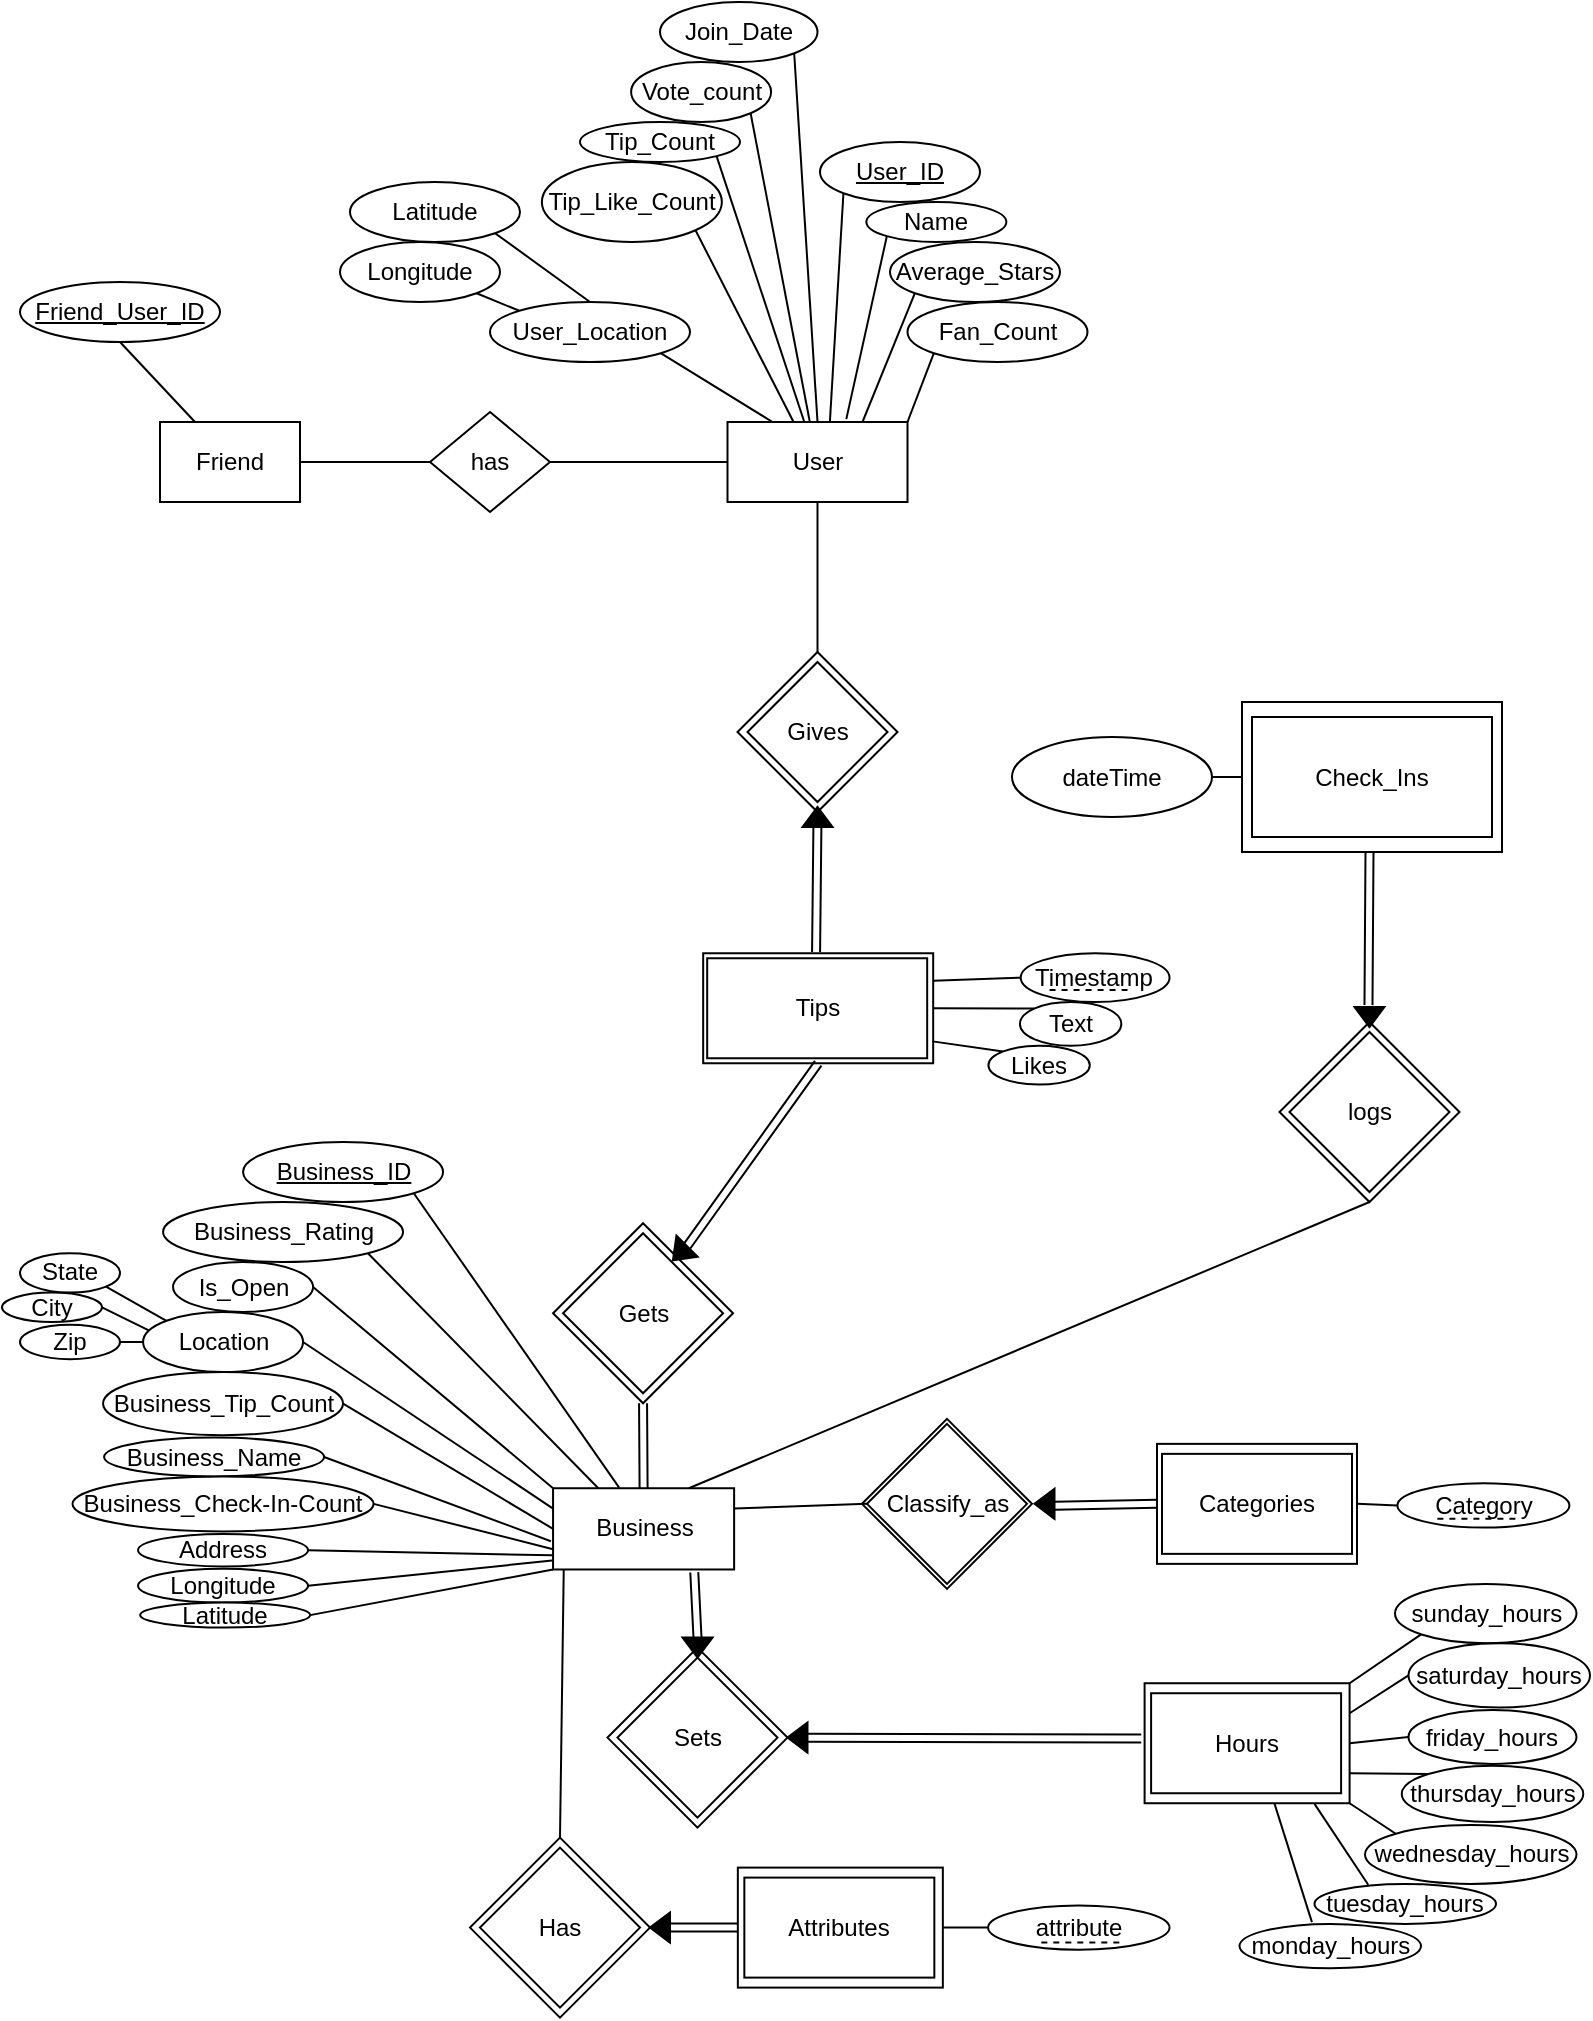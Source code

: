 <mxfile version="16.5.6" type="device"><diagram id="AR53AY8gA__hk3BfwRqI" name="Page-1"><mxGraphModel dx="1422" dy="754" grid="1" gridSize="10" guides="1" tooltips="1" connect="1" arrows="1" fold="1" page="1" pageScale="1" pageWidth="850" pageHeight="1100" math="0" shadow="0"><root><mxCell id="0"/><mxCell id="1" parent="0"/><mxCell id="NJfLKuM1G43_eUF7Ik8_-28" value="Classify_as" style="rhombus;whiteSpace=wrap;html=1;" vertex="1" parent="1"><mxGeometry x="440.0" y="708.43" width="85" height="85" as="geometry"/></mxCell><mxCell id="NJfLKuM1G43_eUF7Ik8_-19" value="Hours" style="rounded=0;whiteSpace=wrap;html=1;" vertex="1" parent="1"><mxGeometry x="581.3" y="840.62" width="102.5" height="60" as="geometry"/></mxCell><mxCell id="89PzQqyRBDrv_5Wlazgx-56" style="edgeStyle=none;shape=link;rounded=0;orthogonalLoop=1;jettySize=auto;html=1;exitX=0.5;exitY=1;exitDx=0;exitDy=0;entryX=0.5;entryY=0;entryDx=0;entryDy=0;startArrow=classic;startFill=1;endArrow=none;endFill=0;" parent="1" source="89PzQqyRBDrv_5Wlazgx-22" target="rKgtSeft5vj3iwlI9UVr-20" edge="1"><mxGeometry relative="1" as="geometry"/></mxCell><mxCell id="89PzQqyRBDrv_5Wlazgx-22" value="Gets" style="rhombus;whiteSpace=wrap;html=1;rounded=0;" parent="1" vertex="1"><mxGeometry x="285.53" y="610.62" width="90" height="90" as="geometry"/></mxCell><mxCell id="89PzQqyRBDrv_5Wlazgx-21" value="Tips" style="rounded=0;whiteSpace=wrap;html=1;" parent="1" vertex="1"><mxGeometry x="360.59" y="475.63" width="115" height="55" as="geometry"/></mxCell><mxCell id="89PzQqyRBDrv_5Wlazgx-20" value="Gives" style="rhombus;whiteSpace=wrap;html=1;rounded=0;" parent="1" vertex="1"><mxGeometry x="377.75" y="325" width="80" height="80" as="geometry"/></mxCell><mxCell id="89PzQqyRBDrv_5Wlazgx-19" value="logs" style="rhombus;whiteSpace=wrap;html=1;rounded=0;" parent="1" vertex="1"><mxGeometry x="648.75" y="510" width="90" height="90" as="geometry"/></mxCell><mxCell id="89PzQqyRBDrv_5Wlazgx-18" value="Check_Ins" style="rounded=0;whiteSpace=wrap;html=1;" parent="1" vertex="1"><mxGeometry x="630" y="350" width="130" height="75" as="geometry"/></mxCell><mxCell id="NJfLKuM1G43_eUF7Ik8_-44" value="" style="edgeStyle=none;rounded=0;orthogonalLoop=1;jettySize=auto;html=1;endArrow=none;endFill=0;" edge="1" parent="1" source="xviJDu3-SeCgHTeJtc27-12"><mxGeometry relative="1" as="geometry"><mxPoint x="629.75" y="387.5" as="targetPoint"/></mxGeometry></mxCell><mxCell id="xviJDu3-SeCgHTeJtc27-12" value="dateTime" style="ellipse;whiteSpace=wrap;html=1;rounded=0;" parent="1" vertex="1"><mxGeometry x="515" y="367.5" width="100" height="40" as="geometry"/></mxCell><mxCell id="rKgtSeft5vj3iwlI9UVr-4" value="" style="rounded=0;orthogonalLoop=1;jettySize=auto;html=1;endArrow=none;endFill=0;entryX=0;entryY=1;entryDx=0;entryDy=0;exitX=0.66;exitY=-0.036;exitDx=0;exitDy=0;exitPerimeter=0;" parent="1" source="rKgtSeft5vj3iwlI9UVr-2" target="rKgtSeft5vj3iwlI9UVr-3" edge="1"><mxGeometry relative="1" as="geometry"/></mxCell><mxCell id="rKgtSeft5vj3iwlI9UVr-7" style="rounded=0;orthogonalLoop=1;jettySize=auto;html=1;entryX=0;entryY=1;entryDx=0;entryDy=0;endArrow=none;endFill=0;exitX=0.75;exitY=0;exitDx=0;exitDy=0;" parent="1" target="rKgtSeft5vj3iwlI9UVr-5" edge="1" source="rKgtSeft5vj3iwlI9UVr-2"><mxGeometry relative="1" as="geometry"><mxPoint x="429" y="260" as="sourcePoint"/></mxGeometry></mxCell><mxCell id="rKgtSeft5vj3iwlI9UVr-9" style="edgeStyle=none;shape=connector;rounded=0;orthogonalLoop=1;jettySize=auto;html=1;labelBackgroundColor=default;fontFamily=Helvetica;fontSize=11;fontColor=default;endArrow=none;endFill=0;strokeColor=default;entryX=1;entryY=1;entryDx=0;entryDy=0;exitX=0.5;exitY=0;exitDx=0;exitDy=0;" parent="1" source="rKgtSeft5vj3iwlI9UVr-2" target="rKgtSeft5vj3iwlI9UVr-8" edge="1"><mxGeometry relative="1" as="geometry"><mxPoint x="409" y="260" as="sourcePoint"/></mxGeometry></mxCell><mxCell id="rKgtSeft5vj3iwlI9UVr-11" style="edgeStyle=none;shape=connector;rounded=0;orthogonalLoop=1;jettySize=auto;html=1;exitX=1;exitY=0;exitDx=0;exitDy=0;entryX=0;entryY=1;entryDx=0;entryDy=0;labelBackgroundColor=default;fontFamily=Helvetica;fontSize=11;fontColor=default;endArrow=none;endFill=0;strokeColor=default;" parent="1" source="rKgtSeft5vj3iwlI9UVr-2" target="rKgtSeft5vj3iwlI9UVr-10" edge="1"><mxGeometry relative="1" as="geometry"/></mxCell><mxCell id="WrCm-bGhmT7i81sUrqgi-14" style="edgeStyle=none;rounded=0;orthogonalLoop=1;jettySize=auto;html=1;endArrow=none;endFill=0;entryX=0;entryY=1;entryDx=0;entryDy=0;exitX=0.569;exitY=-0.008;exitDx=0;exitDy=0;exitPerimeter=0;" parent="1" source="rKgtSeft5vj3iwlI9UVr-2" target="WrCm-bGhmT7i81sUrqgi-15" edge="1"><mxGeometry relative="1" as="geometry"><mxPoint x="389" y="70" as="targetPoint"/></mxGeometry></mxCell><mxCell id="rKgtSeft5vj3iwlI9UVr-2" value="User" style="rounded=0;whiteSpace=wrap;html=1;" parent="1" vertex="1"><mxGeometry x="372.75" y="210" width="90" height="40" as="geometry"/></mxCell><mxCell id="rKgtSeft5vj3iwlI9UVr-3" value="Name" style="ellipse;whiteSpace=wrap;html=1;rounded=0;" parent="1" vertex="1"><mxGeometry x="442.18" y="100" width="70" height="20" as="geometry"/></mxCell><mxCell id="rKgtSeft5vj3iwlI9UVr-5" value="Average_Stars" style="ellipse;whiteSpace=wrap;html=1;rounded=0;" parent="1" vertex="1"><mxGeometry x="454" y="120" width="85" height="30" as="geometry"/></mxCell><mxCell id="rKgtSeft5vj3iwlI9UVr-8" value="Join_Date" style="ellipse;whiteSpace=wrap;html=1;rounded=0;" parent="1" vertex="1"><mxGeometry x="339" width="78.75" height="30" as="geometry"/></mxCell><mxCell id="rKgtSeft5vj3iwlI9UVr-10" value="Fan_Count" style="ellipse;whiteSpace=wrap;html=1;rounded=0;" parent="1" vertex="1"><mxGeometry x="462.75" y="150" width="90" height="30" as="geometry"/></mxCell><mxCell id="rKgtSeft5vj3iwlI9UVr-15" style="edgeStyle=none;shape=connector;rounded=0;orthogonalLoop=1;jettySize=auto;html=1;labelBackgroundColor=default;fontFamily=Helvetica;fontSize=11;fontColor=default;endArrow=none;endFill=0;strokeColor=default;exitX=1;exitY=1;exitDx=0;exitDy=0;" parent="1" source="rKgtSeft5vj3iwlI9UVr-12" target="rKgtSeft5vj3iwlI9UVr-2" edge="1"><mxGeometry relative="1" as="geometry"><mxPoint x="259" y="120" as="sourcePoint"/></mxGeometry></mxCell><mxCell id="rKgtSeft5vj3iwlI9UVr-12" value="Vote_count&lt;span style=&quot;color: rgba(0 , 0 , 0 , 0) ; font-family: monospace ; font-size: 0px&quot;&gt;%3CmxGraphModel%3E%3Croot%3E%3CmxCell%20id%3D%220%22%2F%3E%3CmxCell%20id%3D%221%22%20parent%3D%220%22%2F%3E%3CmxCell%20id%3D%222%22%20value%3D%22Name%22%20style%3D%22ellipse%3BwhiteSpace%3Dwrap%3Bhtml%3D1%3Brounded%3D0%3B%22%20vertex%3D%221%22%20parent%3D%221%22%3E%3CmxGeometry%20x%3D%22360%22%20y%3D%22360%22%20width%3D%22120%22%20height%3D%2260%22%20as%3D%22geometry%22%2F%3E%3C%2FmxCell%3E%3C%2Froot%3E%3C%2FmxGraphModel%3E&lt;/span&gt;" style="ellipse;whiteSpace=wrap;html=1;rounded=0;" parent="1" vertex="1"><mxGeometry x="324.56" y="30" width="70" height="30" as="geometry"/></mxCell><mxCell id="rKgtSeft5vj3iwlI9UVr-16" style="edgeStyle=none;shape=connector;rounded=0;orthogonalLoop=1;jettySize=auto;html=1;exitX=1;exitY=1;exitDx=0;exitDy=0;labelBackgroundColor=default;fontFamily=Helvetica;fontSize=11;fontColor=default;endArrow=none;endFill=0;strokeColor=default;" parent="1" source="rKgtSeft5vj3iwlI9UVr-14" target="rKgtSeft5vj3iwlI9UVr-2" edge="1"><mxGeometry relative="1" as="geometry"/></mxCell><mxCell id="rKgtSeft5vj3iwlI9UVr-14" value="Tip_Count" style="ellipse;whiteSpace=wrap;html=1;rounded=0;" parent="1" vertex="1"><mxGeometry x="299" y="60" width="80" height="20" as="geometry"/></mxCell><mxCell id="rKgtSeft5vj3iwlI9UVr-18" style="edgeStyle=none;shape=connector;rounded=0;orthogonalLoop=1;jettySize=auto;html=1;exitX=1;exitY=1;exitDx=0;exitDy=0;labelBackgroundColor=default;fontFamily=Helvetica;fontSize=11;fontColor=default;endArrow=none;endFill=0;strokeColor=default;entryX=0.25;entryY=0;entryDx=0;entryDy=0;" parent="1" source="rKgtSeft5vj3iwlI9UVr-17" target="rKgtSeft5vj3iwlI9UVr-2" edge="1"><mxGeometry relative="1" as="geometry"><mxPoint x="399" y="250" as="targetPoint"/></mxGeometry></mxCell><mxCell id="WrCm-bGhmT7i81sUrqgi-6" style="edgeStyle=none;rounded=0;orthogonalLoop=1;jettySize=auto;html=1;exitX=0.5;exitY=0;exitDx=0;exitDy=0;endArrow=none;endFill=0;entryX=1;entryY=1;entryDx=0;entryDy=0;" parent="1" source="rKgtSeft5vj3iwlI9UVr-17" target="WrCm-bGhmT7i81sUrqgi-8" edge="1"><mxGeometry relative="1" as="geometry"><mxPoint x="699" y="40" as="targetPoint"/></mxGeometry></mxCell><mxCell id="WrCm-bGhmT7i81sUrqgi-7" style="edgeStyle=none;rounded=0;orthogonalLoop=1;jettySize=auto;html=1;exitX=0;exitY=0;exitDx=0;exitDy=0;endArrow=none;endFill=0;entryX=1;entryY=1;entryDx=0;entryDy=0;" parent="1" source="rKgtSeft5vj3iwlI9UVr-17" target="WrCm-bGhmT7i81sUrqgi-9" edge="1"><mxGeometry relative="1" as="geometry"><mxPoint x="759" y="90" as="targetPoint"/></mxGeometry></mxCell><mxCell id="rKgtSeft5vj3iwlI9UVr-17" value="User_Location" style="ellipse;whiteSpace=wrap;html=1;rounded=0;" parent="1" vertex="1"><mxGeometry x="254" y="150" width="100" height="30" as="geometry"/></mxCell><mxCell id="rKgtSeft5vj3iwlI9UVr-25" value="" style="edgeStyle=none;shape=connector;rounded=0;orthogonalLoop=1;jettySize=auto;html=1;labelBackgroundColor=default;fontFamily=Helvetica;fontSize=11;fontColor=default;endArrow=none;endFill=0;strokeColor=default;exitX=0;exitY=0.25;exitDx=0;exitDy=0;entryX=1;entryY=0.5;entryDx=0;entryDy=0;" parent="1" source="rKgtSeft5vj3iwlI9UVr-20" target="rKgtSeft5vj3iwlI9UVr-24" edge="1"><mxGeometry relative="1" as="geometry"><mxPoint x="250.53" y="770.62" as="sourcePoint"/></mxGeometry></mxCell><mxCell id="WrCm-bGhmT7i81sUrqgi-16" style="edgeStyle=none;rounded=0;orthogonalLoop=1;jettySize=auto;html=1;exitX=0.365;exitY=-0.008;exitDx=0;exitDy=0;endArrow=none;endFill=0;entryX=1;entryY=1;entryDx=0;entryDy=0;exitPerimeter=0;" parent="1" source="rKgtSeft5vj3iwlI9UVr-20" target="WrCm-bGhmT7i81sUrqgi-17" edge="1"><mxGeometry relative="1" as="geometry"><mxPoint x="410.53" y="670.62" as="targetPoint"/></mxGeometry></mxCell><mxCell id="WrCm-bGhmT7i81sUrqgi-61" style="edgeStyle=none;rounded=0;orthogonalLoop=1;jettySize=auto;html=1;endArrow=none;endFill=0;entryX=1;entryY=0.5;entryDx=0;entryDy=0;exitX=0;exitY=0.75;exitDx=0;exitDy=0;" parent="1" source="rKgtSeft5vj3iwlI9UVr-20" target="WrCm-bGhmT7i81sUrqgi-62" edge="1"><mxGeometry relative="1" as="geometry"><mxPoint x="140.53" y="960.62" as="targetPoint"/><mxPoint x="250" y="780" as="sourcePoint"/></mxGeometry></mxCell><mxCell id="rKgtSeft5vj3iwlI9UVr-20" value="Business" style="rounded=0;whiteSpace=wrap;html=1;" parent="1" vertex="1"><mxGeometry x="285.53" y="743.12" width="90.53" height="40.62" as="geometry"/></mxCell><mxCell id="rKgtSeft5vj3iwlI9UVr-27" value="" style="edgeStyle=none;shape=connector;rounded=0;orthogonalLoop=1;jettySize=auto;html=1;labelBackgroundColor=default;fontFamily=Helvetica;fontSize=11;fontColor=default;endArrow=none;endFill=0;strokeColor=default;exitX=0.039;exitY=0.311;exitDx=0;exitDy=0;entryX=1;entryY=0.5;entryDx=0;entryDy=0;exitPerimeter=0;" parent="1" source="rKgtSeft5vj3iwlI9UVr-24" target="rKgtSeft5vj3iwlI9UVr-26" edge="1"><mxGeometry relative="1" as="geometry"><mxPoint x="83.031" y="670.728" as="sourcePoint"/><mxPoint x="60" y="658" as="targetPoint"/></mxGeometry></mxCell><mxCell id="rKgtSeft5vj3iwlI9UVr-28" style="edgeStyle=none;shape=connector;rounded=0;orthogonalLoop=1;jettySize=auto;html=1;exitX=0;exitY=0;exitDx=0;exitDy=0;labelBackgroundColor=default;fontFamily=Helvetica;fontSize=11;fontColor=default;endArrow=none;endFill=0;strokeColor=default;entryX=1;entryY=1;entryDx=0;entryDy=0;" parent="1" source="rKgtSeft5vj3iwlI9UVr-24" target="rKgtSeft5vj3iwlI9UVr-29" edge="1"><mxGeometry relative="1" as="geometry"><mxPoint x="28.03" y="750" as="targetPoint"/></mxGeometry></mxCell><mxCell id="rKgtSeft5vj3iwlI9UVr-31" style="edgeStyle=none;shape=connector;rounded=0;orthogonalLoop=1;jettySize=auto;html=1;exitX=0;exitY=0.5;exitDx=0;exitDy=0;entryX=1;entryY=0.5;entryDx=0;entryDy=0;labelBackgroundColor=default;fontFamily=Helvetica;fontSize=11;fontColor=default;endArrow=none;endFill=0;strokeColor=default;" parent="1" source="rKgtSeft5vj3iwlI9UVr-24" target="rKgtSeft5vj3iwlI9UVr-30" edge="1"><mxGeometry relative="1" as="geometry"/></mxCell><mxCell id="rKgtSeft5vj3iwlI9UVr-24" value="Location" style="ellipse;whiteSpace=wrap;html=1;rounded=0;" parent="1" vertex="1"><mxGeometry x="80.53" y="655" width="80" height="30" as="geometry"/></mxCell><mxCell id="rKgtSeft5vj3iwlI9UVr-26" value="City" style="ellipse;whiteSpace=wrap;html=1;rounded=0;" parent="1" vertex="1"><mxGeometry x="10" y="645.31" width="50" height="14.69" as="geometry"/></mxCell><mxCell id="rKgtSeft5vj3iwlI9UVr-29" value="State" style="ellipse;whiteSpace=wrap;html=1;rounded=0;" parent="1" vertex="1"><mxGeometry x="19" y="625.62" width="50" height="19.69" as="geometry"/></mxCell><mxCell id="rKgtSeft5vj3iwlI9UVr-30" value="Zip" style="ellipse;whiteSpace=wrap;html=1;rounded=0;" parent="1" vertex="1"><mxGeometry x="19" y="661.41" width="50" height="17.19" as="geometry"/></mxCell><mxCell id="rKgtSeft5vj3iwlI9UVr-33" style="edgeStyle=none;shape=connector;rounded=0;orthogonalLoop=1;jettySize=auto;html=1;exitX=1;exitY=0.5;exitDx=0;exitDy=0;labelBackgroundColor=default;fontFamily=Helvetica;fontSize=11;fontColor=default;endArrow=none;endFill=0;strokeColor=default;entryX=-0.012;entryY=0.652;entryDx=0;entryDy=0;entryPerimeter=0;" parent="1" source="rKgtSeft5vj3iwlI9UVr-32" target="rKgtSeft5vj3iwlI9UVr-20" edge="1"><mxGeometry relative="1" as="geometry"><mxPoint x="280" y="770" as="targetPoint"/></mxGeometry></mxCell><mxCell id="rKgtSeft5vj3iwlI9UVr-32" value="Business_Name" style="ellipse;whiteSpace=wrap;html=1;rounded=0;" parent="1" vertex="1"><mxGeometry x="61.05" y="717.81" width="110" height="19.38" as="geometry"/></mxCell><mxCell id="rKgtSeft5vj3iwlI9UVr-36" style="edgeStyle=none;shape=connector;rounded=0;orthogonalLoop=1;jettySize=auto;html=1;exitX=1;exitY=1;exitDx=0;exitDy=0;entryX=0.25;entryY=0;entryDx=0;entryDy=0;labelBackgroundColor=default;fontFamily=Helvetica;fontSize=11;fontColor=default;endArrow=none;endFill=0;strokeColor=default;" parent="1" source="rKgtSeft5vj3iwlI9UVr-34" target="rKgtSeft5vj3iwlI9UVr-20" edge="1"><mxGeometry relative="1" as="geometry"/></mxCell><mxCell id="rKgtSeft5vj3iwlI9UVr-34" value="Business_Rating" style="ellipse;whiteSpace=wrap;html=1;rounded=0;" parent="1" vertex="1"><mxGeometry x="90.53" y="600" width="120" height="30" as="geometry"/></mxCell><mxCell id="rKgtSeft5vj3iwlI9UVr-40" style="edgeStyle=none;shape=connector;rounded=0;orthogonalLoop=1;jettySize=auto;html=1;entryX=0;entryY=0.5;entryDx=0;entryDy=0;labelBackgroundColor=default;fontFamily=Helvetica;fontSize=11;fontColor=default;endArrow=none;endFill=0;strokeColor=default;exitX=1;exitY=0.5;exitDx=0;exitDy=0;" parent="1" source="rKgtSeft5vj3iwlI9UVr-39" target="rKgtSeft5vj3iwlI9UVr-20" edge="1"><mxGeometry relative="1" as="geometry"/></mxCell><mxCell id="rKgtSeft5vj3iwlI9UVr-39" value="Business_Tip_Count" style="ellipse;whiteSpace=wrap;html=1;rounded=0;" parent="1" vertex="1"><mxGeometry x="60.52" y="685" width="120" height="31.57" as="geometry"/></mxCell><mxCell id="WrCm-bGhmT7i81sUrqgi-5" style="edgeStyle=none;rounded=0;orthogonalLoop=1;jettySize=auto;html=1;entryX=0.367;entryY=0;entryDx=0;entryDy=0;endArrow=none;endFill=0;entryPerimeter=0;exitX=1;exitY=1;exitDx=0;exitDy=0;" parent="1" source="WrCm-bGhmT7i81sUrqgi-4" target="rKgtSeft5vj3iwlI9UVr-2" edge="1"><mxGeometry relative="1" as="geometry"/></mxCell><mxCell id="WrCm-bGhmT7i81sUrqgi-4" value="Tip_Like_Count" style="ellipse;whiteSpace=wrap;html=1;rounded=0;" parent="1" vertex="1"><mxGeometry x="279.93" y="80" width="90" height="40" as="geometry"/></mxCell><mxCell id="WrCm-bGhmT7i81sUrqgi-8" value="Latitude" style="ellipse;whiteSpace=wrap;html=1;rounded=0;" parent="1" vertex="1"><mxGeometry x="184" y="90" width="85" height="30" as="geometry"/></mxCell><mxCell id="WrCm-bGhmT7i81sUrqgi-9" value="Longitude" style="ellipse;whiteSpace=wrap;html=1;rounded=0;" parent="1" vertex="1"><mxGeometry x="179" y="120" width="80" height="30" as="geometry"/></mxCell><mxCell id="WrCm-bGhmT7i81sUrqgi-12" style="edgeStyle=none;rounded=0;orthogonalLoop=1;jettySize=auto;html=1;exitX=1;exitY=0.5;exitDx=0;exitDy=0;entryX=0;entryY=0.5;entryDx=0;entryDy=0;endArrow=none;endFill=0;" parent="1" source="WrCm-bGhmT7i81sUrqgi-11" target="rKgtSeft5vj3iwlI9UVr-2" edge="1"><mxGeometry relative="1" as="geometry"/></mxCell><mxCell id="WrCm-bGhmT7i81sUrqgi-11" value="has" style="rhombus;whiteSpace=wrap;html=1;" parent="1" vertex="1"><mxGeometry x="224" y="205" width="60" height="50" as="geometry"/></mxCell><mxCell id="WrCm-bGhmT7i81sUrqgi-15" value="&lt;u&gt;User_ID&lt;/u&gt;" style="ellipse;whiteSpace=wrap;html=1;rounded=0;" parent="1" vertex="1"><mxGeometry x="419" y="70" width="80" height="30" as="geometry"/></mxCell><mxCell id="WrCm-bGhmT7i81sUrqgi-17" value="&lt;u&gt;Business_ID&lt;/u&gt;" style="ellipse;whiteSpace=wrap;html=1;rounded=0;" parent="1" vertex="1"><mxGeometry x="130.53" y="570" width="100" height="30" as="geometry"/></mxCell><mxCell id="xviJDu3-SeCgHTeJtc27-4" style="edgeStyle=none;rounded=0;orthogonalLoop=1;jettySize=auto;html=1;exitX=1;exitY=0.25;exitDx=0;exitDy=0;endArrow=none;endFill=0;entryX=0;entryY=0.5;entryDx=0;entryDy=0;" parent="1" source="89PzQqyRBDrv_5Wlazgx-21" target="xviJDu3-SeCgHTeJtc27-5" edge="1"><mxGeometry relative="1" as="geometry"><mxPoint x="436.97" y="356.88" as="targetPoint"/><mxPoint x="436.97" y="466.88" as="sourcePoint"/></mxGeometry></mxCell><mxCell id="WrCm-bGhmT7i81sUrqgi-32" value="" style="edgeStyle=none;rounded=0;orthogonalLoop=1;jettySize=auto;html=1;endArrow=none;endFill=0;entryX=0.5;entryY=1;entryDx=0;entryDy=0;exitX=0.5;exitY=0;exitDx=0;exitDy=0;" parent="1" source="89PzQqyRBDrv_5Wlazgx-20" target="rKgtSeft5vj3iwlI9UVr-2" edge="1"><mxGeometry relative="1" as="geometry"><mxPoint x="475.25" y="270" as="targetPoint"/><mxPoint x="415.25" y="340" as="sourcePoint"/></mxGeometry></mxCell><mxCell id="WrCm-bGhmT7i81sUrqgi-31" value="Gives" style="rhombus;whiteSpace=wrap;html=1;rounded=0;" parent="1" vertex="1"><mxGeometry x="382.75" y="330" width="70" height="70" as="geometry"/></mxCell><mxCell id="xviJDu3-SeCgHTeJtc27-8" style="rounded=0;orthogonalLoop=1;jettySize=auto;html=1;endArrow=none;endFill=0;startArrow=none;exitX=0.5;exitY=1;exitDx=0;exitDy=0;entryX=0.75;entryY=0;entryDx=0;entryDy=0;" parent="1" source="89PzQqyRBDrv_5Wlazgx-19" target="rKgtSeft5vj3iwlI9UVr-20" edge="1"><mxGeometry relative="1" as="geometry"><mxPoint x="663.03" y="603.12" as="sourcePoint"/><mxPoint x="390.53" y="770.62" as="targetPoint"/></mxGeometry></mxCell><mxCell id="WrCm-bGhmT7i81sUrqgi-62" value="Business_Check-In-Count" style="ellipse;whiteSpace=wrap;html=1;rounded=0;" parent="1" vertex="1"><mxGeometry x="45.26" y="737.19" width="150.53" height="27.5" as="geometry"/></mxCell><mxCell id="xviJDu3-SeCgHTeJtc27-5" value="Timestamp" style="ellipse;whiteSpace=wrap;html=1;rounded=0;" parent="1" vertex="1"><mxGeometry x="519.34" y="475.63" width="74.44" height="24.37" as="geometry"/></mxCell><mxCell id="89PzQqyRBDrv_5Wlazgx-1" value="Tips" style="rounded=0;whiteSpace=wrap;html=1;" parent="1" vertex="1"><mxGeometry x="362.59" y="478.13" width="110" height="50" as="geometry"/></mxCell><mxCell id="89PzQqyRBDrv_5Wlazgx-5" value="Gets" style="rhombus;whiteSpace=wrap;html=1;rounded=0;" parent="1" vertex="1"><mxGeometry x="290.53" y="615.62" width="80" height="80" as="geometry"/></mxCell><mxCell id="89PzQqyRBDrv_5Wlazgx-6" value="" style="rounded=0;orthogonalLoop=1;jettySize=auto;html=1;endArrow=none;endFill=0;shape=link;entryX=0;entryY=0.5;entryDx=0;entryDy=0;exitX=0.5;exitY=1;exitDx=0;exitDy=0;" parent="1" source="89PzQqyRBDrv_5Wlazgx-21" target="89PzQqyRBDrv_5Wlazgx-52" edge="1"><mxGeometry relative="1" as="geometry"><mxPoint x="431.25" y="530" as="sourcePoint"/><mxPoint x="782.19" y="581.13" as="targetPoint"/></mxGeometry></mxCell><mxCell id="89PzQqyRBDrv_5Wlazgx-7" value="Check_Ins" style="rounded=0;whiteSpace=wrap;html=1;" parent="1" vertex="1"><mxGeometry x="635" y="357.5" width="120" height="60" as="geometry"/></mxCell><mxCell id="89PzQqyRBDrv_5Wlazgx-10" style="edgeStyle=none;rounded=0;orthogonalLoop=1;jettySize=auto;html=1;exitX=0;exitY=0;exitDx=0;exitDy=0;endArrow=none;endFill=0;entryX=1;entryY=0.5;entryDx=0;entryDy=0;" parent="1" source="89PzQqyRBDrv_5Wlazgx-9" target="89PzQqyRBDrv_5Wlazgx-21" edge="1"><mxGeometry relative="1" as="geometry"><mxPoint x="386.97" y="456.88" as="targetPoint"/></mxGeometry></mxCell><mxCell id="89PzQqyRBDrv_5Wlazgx-9" value="Text" style="ellipse;whiteSpace=wrap;html=1;rounded=0;" parent="1" vertex="1"><mxGeometry x="518.97" y="500" width="50.69" height="21.88" as="geometry"/></mxCell><mxCell id="89PzQqyRBDrv_5Wlazgx-15" style="edgeStyle=none;rounded=0;orthogonalLoop=1;jettySize=auto;html=1;exitX=-0.095;exitY=0.534;exitDx=0;exitDy=0;endArrow=none;endFill=0;startArrow=none;startFill=1;shape=link;exitPerimeter=0;" parent="1" source="89PzQqyRBDrv_5Wlazgx-45" edge="1"><mxGeometry relative="1" as="geometry"><mxPoint x="693.75" y="425" as="targetPoint"/></mxGeometry></mxCell><mxCell id="89PzQqyRBDrv_5Wlazgx-13" value="logs" style="rhombus;whiteSpace=wrap;html=1;rounded=0;" parent="1" vertex="1"><mxGeometry x="653.75" y="515" width="80" height="80" as="geometry"/></mxCell><mxCell id="89PzQqyRBDrv_5Wlazgx-23" value="" style="endArrow=none;dashed=1;html=1;rounded=0;" parent="1" edge="1"><mxGeometry width="50" height="50" relative="1" as="geometry"><mxPoint x="533.78" y="494" as="sourcePoint"/><mxPoint x="573.78" y="494" as="targetPoint"/></mxGeometry></mxCell><mxCell id="89PzQqyRBDrv_5Wlazgx-27" style="edgeStyle=none;rounded=0;orthogonalLoop=1;jettySize=auto;html=1;exitX=0;exitY=0;exitDx=0;exitDy=0;entryX=0.997;entryY=0.801;entryDx=0;entryDy=0;endArrow=none;endFill=0;entryPerimeter=0;" parent="1" source="89PzQqyRBDrv_5Wlazgx-24" target="89PzQqyRBDrv_5Wlazgx-21" edge="1"><mxGeometry relative="1" as="geometry"/></mxCell><mxCell id="89PzQqyRBDrv_5Wlazgx-24" value="Likes" style="ellipse;whiteSpace=wrap;html=1;rounded=0;" parent="1" vertex="1"><mxGeometry x="503.21" y="521.88" width="50.69" height="19.38" as="geometry"/></mxCell><mxCell id="89PzQqyRBDrv_5Wlazgx-34" style="edgeStyle=none;rounded=0;orthogonalLoop=1;jettySize=auto;html=1;exitX=1;exitY=0.5;exitDx=0;exitDy=0;entryX=-0.005;entryY=0.89;entryDx=0;entryDy=0;endArrow=none;endFill=0;entryPerimeter=0;" parent="1" source="89PzQqyRBDrv_5Wlazgx-32" target="rKgtSeft5vj3iwlI9UVr-20" edge="1"><mxGeometry relative="1" as="geometry"><mxPoint x="381.78" y="790.62" as="targetPoint"/></mxGeometry></mxCell><mxCell id="89PzQqyRBDrv_5Wlazgx-32" value="Longitude" style="ellipse;whiteSpace=wrap;html=1;rounded=0;" parent="1" vertex="1"><mxGeometry x="78.02" y="783.43" width="85" height="16.88" as="geometry"/></mxCell><mxCell id="89PzQqyRBDrv_5Wlazgx-35" style="edgeStyle=none;rounded=0;orthogonalLoop=1;jettySize=auto;html=1;exitX=1;exitY=0.5;exitDx=0;exitDy=0;endArrow=none;endFill=0;entryX=0;entryY=1;entryDx=0;entryDy=0;" parent="1" source="89PzQqyRBDrv_5Wlazgx-33" target="rKgtSeft5vj3iwlI9UVr-20" edge="1"><mxGeometry relative="1" as="geometry"><mxPoint x="390.53" y="810.62" as="targetPoint"/></mxGeometry></mxCell><mxCell id="89PzQqyRBDrv_5Wlazgx-33" value="Latitude" style="ellipse;whiteSpace=wrap;html=1;rounded=0;" parent="1" vertex="1"><mxGeometry x="79.08" y="800.31" width="85" height="12.5" as="geometry"/></mxCell><mxCell id="89PzQqyRBDrv_5Wlazgx-37" style="edgeStyle=none;rounded=0;orthogonalLoop=1;jettySize=auto;html=1;exitX=1;exitY=0.5;exitDx=0;exitDy=0;entryX=0;entryY=0;entryDx=0;entryDy=0;endArrow=none;endFill=0;" parent="1" source="89PzQqyRBDrv_5Wlazgx-36" target="rKgtSeft5vj3iwlI9UVr-20" edge="1"><mxGeometry relative="1" as="geometry"/></mxCell><mxCell id="89PzQqyRBDrv_5Wlazgx-36" value="Is_Open" style="ellipse;whiteSpace=wrap;html=1;rounded=0;" parent="1" vertex="1"><mxGeometry x="95.53" y="630" width="70" height="25" as="geometry"/></mxCell><mxCell id="89PzQqyRBDrv_5Wlazgx-40" style="edgeStyle=none;rounded=0;orthogonalLoop=1;jettySize=auto;html=1;exitX=0;exitY=0.5;exitDx=0;exitDy=0;entryX=1;entryY=0.25;entryDx=0;entryDy=0;endArrow=none;endFill=0;" parent="1" source="NJfLKuM1G43_eUF7Ik8_-21" target="rKgtSeft5vj3iwlI9UVr-20" edge="1"><mxGeometry relative="1" as="geometry"><mxPoint x="529.354" y="814.407" as="sourcePoint"/></mxGeometry></mxCell><mxCell id="89PzQqyRBDrv_5Wlazgx-42" style="edgeStyle=none;rounded=0;orthogonalLoop=1;jettySize=auto;html=1;exitX=1;exitY=0.5;exitDx=0;exitDy=0;entryX=0;entryY=0.5;entryDx=0;entryDy=0;endArrow=none;endFill=0;" parent="1" source="89PzQqyRBDrv_5Wlazgx-41" target="WrCm-bGhmT7i81sUrqgi-11" edge="1"><mxGeometry relative="1" as="geometry"/></mxCell><mxCell id="89PzQqyRBDrv_5Wlazgx-41" value="Friend" style="rounded=0;whiteSpace=wrap;html=1;" parent="1" vertex="1"><mxGeometry x="89" y="210" width="70" height="40" as="geometry"/></mxCell><mxCell id="89PzQqyRBDrv_5Wlazgx-44" style="edgeStyle=none;rounded=0;orthogonalLoop=1;jettySize=auto;html=1;exitX=0.5;exitY=1;exitDx=0;exitDy=0;entryX=0.25;entryY=0;entryDx=0;entryDy=0;endArrow=none;endFill=0;" parent="1" source="89PzQqyRBDrv_5Wlazgx-43" target="89PzQqyRBDrv_5Wlazgx-41" edge="1"><mxGeometry relative="1" as="geometry"/></mxCell><mxCell id="89PzQqyRBDrv_5Wlazgx-43" value="&lt;u&gt;Friend_User_ID&lt;/u&gt;" style="ellipse;whiteSpace=wrap;html=1;rounded=0;" parent="1" vertex="1"><mxGeometry x="19" y="140" width="100" height="30" as="geometry"/></mxCell><mxCell id="89PzQqyRBDrv_5Wlazgx-45" value="" style="triangle;whiteSpace=wrap;html=1;rotation=90;fillColor=#000000;" parent="1" vertex="1"><mxGeometry x="688.75" y="500" width="10" height="15" as="geometry"/></mxCell><mxCell id="89PzQqyRBDrv_5Wlazgx-52" value="" style="triangle;whiteSpace=wrap;html=1;rotation=135;fillColor=#000000;" parent="1" vertex="1"><mxGeometry x="344.0" y="618.12" width="10" height="15" as="geometry"/></mxCell><mxCell id="89PzQqyRBDrv_5Wlazgx-48" value="" style="triangle;whiteSpace=wrap;html=1;rotation=-90;fillColor=#000000;" parent="1" vertex="1"><mxGeometry x="412.75" y="400" width="10" height="15" as="geometry"/></mxCell><mxCell id="89PzQqyRBDrv_5Wlazgx-55" value="" style="rounded=0;orthogonalLoop=1;jettySize=auto;html=1;endArrow=none;endFill=0;shape=link;exitX=0.495;exitY=-0.063;exitDx=0;exitDy=0;exitPerimeter=0;" parent="1" source="89PzQqyRBDrv_5Wlazgx-1" target="89PzQqyRBDrv_5Wlazgx-48" edge="1"><mxGeometry relative="1" as="geometry"><mxPoint x="430" y="460" as="sourcePoint"/><mxPoint x="413.25" y="440" as="targetPoint"/></mxGeometry></mxCell><mxCell id="NJfLKuM1G43_eUF7Ik8_-35" style="edgeStyle=none;rounded=0;orthogonalLoop=1;jettySize=auto;html=1;exitX=1;exitY=0.5;exitDx=0;exitDy=0;endArrow=none;endFill=0;entryX=-0.005;entryY=0.826;entryDx=0;entryDy=0;entryPerimeter=0;" edge="1" parent="1" source="89PzQqyRBDrv_5Wlazgx-57" target="rKgtSeft5vj3iwlI9UVr-20"><mxGeometry relative="1" as="geometry"><mxPoint x="270" y="780" as="targetPoint"/></mxGeometry></mxCell><mxCell id="89PzQqyRBDrv_5Wlazgx-57" value="Address" style="ellipse;whiteSpace=wrap;html=1;rounded=0;" parent="1" vertex="1"><mxGeometry x="78.02" y="765.94" width="85" height="16.25" as="geometry"/></mxCell><mxCell id="NJfLKuM1G43_eUF7Ik8_-1" value="Hours" style="rounded=0;whiteSpace=wrap;html=1;" vertex="1" parent="1"><mxGeometry x="584.55" y="845.62" width="95" height="50" as="geometry"/></mxCell><mxCell id="NJfLKuM1G43_eUF7Ik8_-2" value="Sets" style="rhombus;whiteSpace=wrap;html=1;rounded=0;" vertex="1" parent="1"><mxGeometry x="312.75" y="822.8" width="90" height="90" as="geometry"/></mxCell><mxCell id="NJfLKuM1G43_eUF7Ik8_-12" style="edgeStyle=none;rounded=0;orthogonalLoop=1;jettySize=auto;html=1;exitX=0.399;exitY=-0.039;exitDx=0;exitDy=0;endArrow=none;endFill=0;entryX=0.634;entryY=1.005;entryDx=0;entryDy=0;exitPerimeter=0;entryPerimeter=0;" edge="1" parent="1" source="NJfLKuM1G43_eUF7Ik8_-4" target="NJfLKuM1G43_eUF7Ik8_-19"><mxGeometry relative="1" as="geometry"><mxPoint x="573.8" y="880.62" as="targetPoint"/></mxGeometry></mxCell><mxCell id="NJfLKuM1G43_eUF7Ik8_-4" value="monday_hours" style="ellipse;whiteSpace=wrap;html=1;rounded=0;" vertex="1" parent="1"><mxGeometry x="628.75" y="960.94" width="90.75" height="22.18" as="geometry"/></mxCell><mxCell id="NJfLKuM1G43_eUF7Ik8_-13" style="edgeStyle=none;rounded=0;orthogonalLoop=1;jettySize=auto;html=1;endArrow=none;endFill=0;exitX=0.296;exitY=0.023;exitDx=0;exitDy=0;exitPerimeter=0;" edge="1" parent="1" source="NJfLKuM1G43_eUF7Ik8_-6"><mxGeometry relative="1" as="geometry"><mxPoint x="676.25" y="930.94" as="sourcePoint"/><mxPoint x="666.25" y="900.94" as="targetPoint"/></mxGeometry></mxCell><mxCell id="NJfLKuM1G43_eUF7Ik8_-6" value="tuesday_hours" style="ellipse;whiteSpace=wrap;html=1;rounded=0;" vertex="1" parent="1"><mxGeometry x="666.25" y="940.94" width="90.75" height="20" as="geometry"/></mxCell><mxCell id="NJfLKuM1G43_eUF7Ik8_-14" style="edgeStyle=none;rounded=0;orthogonalLoop=1;jettySize=auto;html=1;exitX=0;exitY=0;exitDx=0;exitDy=0;endArrow=none;endFill=0;entryX=1;entryY=1;entryDx=0;entryDy=0;" edge="1" parent="1" source="NJfLKuM1G43_eUF7Ik8_-7" target="NJfLKuM1G43_eUF7Ik8_-19"><mxGeometry relative="1" as="geometry"><mxPoint x="676.25" y="925.94" as="targetPoint"/></mxGeometry></mxCell><mxCell id="NJfLKuM1G43_eUF7Ik8_-7" value="wednesday_hours" style="ellipse;whiteSpace=wrap;html=1;rounded=0;" vertex="1" parent="1"><mxGeometry x="691.5" y="911.56" width="105.75" height="29.38" as="geometry"/></mxCell><mxCell id="NJfLKuM1G43_eUF7Ik8_-15" style="edgeStyle=none;rounded=0;orthogonalLoop=1;jettySize=auto;html=1;exitX=0;exitY=0;exitDx=0;exitDy=0;endArrow=none;endFill=0;entryX=1;entryY=0.75;entryDx=0;entryDy=0;" edge="1" parent="1" source="NJfLKuM1G43_eUF7Ik8_-8" target="NJfLKuM1G43_eUF7Ik8_-19"><mxGeometry relative="1" as="geometry"><mxPoint x="706.25" y="897.5" as="targetPoint"/></mxGeometry></mxCell><mxCell id="NJfLKuM1G43_eUF7Ik8_-8" value="thursday_hours" style="ellipse;whiteSpace=wrap;html=1;rounded=0;" vertex="1" parent="1"><mxGeometry x="709.88" y="881.88" width="90.75" height="28.12" as="geometry"/></mxCell><mxCell id="NJfLKuM1G43_eUF7Ik8_-16" style="edgeStyle=none;rounded=0;orthogonalLoop=1;jettySize=auto;html=1;exitX=0;exitY=0.5;exitDx=0;exitDy=0;entryX=1;entryY=0.5;entryDx=0;entryDy=0;endArrow=none;endFill=0;" edge="1" parent="1" source="NJfLKuM1G43_eUF7Ik8_-9" target="NJfLKuM1G43_eUF7Ik8_-19"><mxGeometry relative="1" as="geometry"/></mxCell><mxCell id="NJfLKuM1G43_eUF7Ik8_-9" value="friday_hours" style="ellipse;whiteSpace=wrap;html=1;rounded=0;" vertex="1" parent="1"><mxGeometry x="713.25" y="854.06" width="84" height="26.88" as="geometry"/></mxCell><mxCell id="NJfLKuM1G43_eUF7Ik8_-18" style="edgeStyle=none;rounded=0;orthogonalLoop=1;jettySize=auto;html=1;exitX=0;exitY=1;exitDx=0;exitDy=0;endArrow=none;endFill=0;entryX=1;entryY=0;entryDx=0;entryDy=0;" edge="1" parent="1" source="NJfLKuM1G43_eUF7Ik8_-10" target="NJfLKuM1G43_eUF7Ik8_-19"><mxGeometry relative="1" as="geometry"><mxPoint x="686.25" y="820.94" as="targetPoint"/></mxGeometry></mxCell><mxCell id="NJfLKuM1G43_eUF7Ik8_-10" value="sunday_hours" style="ellipse;whiteSpace=wrap;html=1;rounded=0;" vertex="1" parent="1"><mxGeometry x="706.5" y="790.94" width="90.75" height="29.68" as="geometry"/></mxCell><mxCell id="NJfLKuM1G43_eUF7Ik8_-17" style="edgeStyle=none;rounded=0;orthogonalLoop=1;jettySize=auto;html=1;exitX=0;exitY=0.5;exitDx=0;exitDy=0;endArrow=none;endFill=0;entryX=1;entryY=0.25;entryDx=0;entryDy=0;" edge="1" parent="1" source="NJfLKuM1G43_eUF7Ik8_-11" target="NJfLKuM1G43_eUF7Ik8_-19"><mxGeometry relative="1" as="geometry"><mxPoint x="693.8" y="870.62" as="targetPoint"/></mxGeometry></mxCell><mxCell id="NJfLKuM1G43_eUF7Ik8_-11" value="saturday_hours" style="ellipse;whiteSpace=wrap;html=1;rounded=0;" vertex="1" parent="1"><mxGeometry x="713.25" y="820.62" width="90.75" height="32.18" as="geometry"/></mxCell><mxCell id="NJfLKuM1G43_eUF7Ik8_-20" value="Sets" style="rhombus;whiteSpace=wrap;html=1;rounded=0;" vertex="1" parent="1"><mxGeometry x="317.75" y="827.8" width="80" height="80" as="geometry"/></mxCell><mxCell id="NJfLKuM1G43_eUF7Ik8_-21" value="Classify_as" style="rhombus;whiteSpace=wrap;html=1;" vertex="1" parent="1"><mxGeometry x="442.5" y="710.93" width="80" height="80" as="geometry"/></mxCell><mxCell id="NJfLKuM1G43_eUF7Ik8_-23" value="" style="triangle;whiteSpace=wrap;html=1;rotation=-180;fillColor=#000000;" vertex="1" parent="1"><mxGeometry x="402.75" y="860.3" width="10" height="15" as="geometry"/></mxCell><mxCell id="NJfLKuM1G43_eUF7Ik8_-24" value="" style="rounded=0;orthogonalLoop=1;jettySize=auto;html=1;endArrow=none;endFill=0;shape=link;exitX=-0.052;exitY=0.453;exitDx=0;exitDy=0;exitPerimeter=0;" edge="1" parent="1" source="NJfLKuM1G43_eUF7Ik8_-1" target="NJfLKuM1G43_eUF7Ik8_-23"><mxGeometry relative="1" as="geometry"><mxPoint x="429.35" y="1124.68" as="sourcePoint"/><mxPoint x="431.081" y="1072.949" as="targetPoint"/></mxGeometry></mxCell><mxCell id="NJfLKuM1G43_eUF7Ik8_-25" value="Hours" style="rounded=0;whiteSpace=wrap;html=1;" vertex="1" parent="1"><mxGeometry x="587.5" y="720.93" width="100" height="60" as="geometry"/></mxCell><mxCell id="NJfLKuM1G43_eUF7Ik8_-26" value="Categories" style="rounded=0;whiteSpace=wrap;html=1;" vertex="1" parent="1"><mxGeometry x="590" y="725.93" width="95" height="50" as="geometry"/></mxCell><mxCell id="NJfLKuM1G43_eUF7Ik8_-31" value="" style="triangle;whiteSpace=wrap;html=1;rotation=-180;fillColor=#000000;" vertex="1" parent="1"><mxGeometry x="526.25" y="743.43" width="10" height="15" as="geometry"/></mxCell><mxCell id="NJfLKuM1G43_eUF7Ik8_-32" value="" style="edgeStyle=none;shape=link;rounded=0;orthogonalLoop=1;jettySize=auto;html=1;exitX=0;exitY=0.5;exitDx=0;exitDy=0;endArrow=none;endFill=0;width=4;entryX=-0.011;entryY=0.44;entryDx=0;entryDy=0;entryPerimeter=0;" edge="1" parent="1" source="NJfLKuM1G43_eUF7Ik8_-25" target="NJfLKuM1G43_eUF7Ik8_-31"><mxGeometry relative="1" as="geometry"><mxPoint x="587.5" y="758.43" as="sourcePoint"/><mxPoint x="552.5" y="763.43" as="targetPoint"/></mxGeometry></mxCell><mxCell id="NJfLKuM1G43_eUF7Ik8_-33" value="" style="triangle;whiteSpace=wrap;html=1;rotation=90;fillColor=#000000;" vertex="1" parent="1"><mxGeometry x="352.75" y="815.3" width="10" height="15" as="geometry"/></mxCell><mxCell id="NJfLKuM1G43_eUF7Ik8_-34" value="" style="edgeStyle=none;rounded=0;orthogonalLoop=1;jettySize=auto;html=1;exitX=0.78;exitY=1.035;exitDx=0;exitDy=0;endArrow=none;endFill=0;shape=link;entryX=0;entryY=0.5;entryDx=0;entryDy=0;exitPerimeter=0;" edge="1" parent="1" source="rKgtSeft5vj3iwlI9UVr-20" target="NJfLKuM1G43_eUF7Ik8_-33"><mxGeometry relative="1" as="geometry"><mxPoint x="330.53" y="810.62" as="sourcePoint"/><mxPoint x="325.53" y="870.62" as="targetPoint"/></mxGeometry></mxCell><mxCell id="NJfLKuM1G43_eUF7Ik8_-43" style="edgeStyle=none;rounded=0;orthogonalLoop=1;jettySize=auto;html=1;exitX=0;exitY=0.5;exitDx=0;exitDy=0;entryX=1;entryY=0.5;entryDx=0;entryDy=0;endArrow=none;endFill=0;" edge="1" parent="1" source="NJfLKuM1G43_eUF7Ik8_-42" target="NJfLKuM1G43_eUF7Ik8_-25"><mxGeometry relative="1" as="geometry"/></mxCell><mxCell id="NJfLKuM1G43_eUF7Ik8_-42" value="Category" style="ellipse;whiteSpace=wrap;html=1;rounded=0;" vertex="1" parent="1"><mxGeometry x="707.7" y="740.62" width="86" height="22.19" as="geometry"/></mxCell><mxCell id="NJfLKuM1G43_eUF7Ik8_-45" value="" style="endArrow=none;dashed=1;html=1;rounded=0;" edge="1" parent="1"><mxGeometry width="50" height="50" relative="1" as="geometry"><mxPoint x="727.7" y="758.43" as="sourcePoint"/><mxPoint x="767.7" y="758.43" as="targetPoint"/></mxGeometry></mxCell><mxCell id="NJfLKuM1G43_eUF7Ik8_-46" value="Sets" style="rhombus;whiteSpace=wrap;html=1;rounded=0;" vertex="1" parent="1"><mxGeometry x="244.0" y="917.8" width="90" height="90" as="geometry"/></mxCell><mxCell id="NJfLKuM1G43_eUF7Ik8_-47" value="Has" style="rhombus;whiteSpace=wrap;html=1;rounded=0;" vertex="1" parent="1"><mxGeometry x="249.0" y="922.8" width="80" height="80" as="geometry"/></mxCell><mxCell id="NJfLKuM1G43_eUF7Ik8_-48" value="" style="triangle;whiteSpace=wrap;html=1;rotation=-180;fillColor=#000000;" vertex="1" parent="1"><mxGeometry x="334.0" y="955.3" width="10" height="15" as="geometry"/></mxCell><mxCell id="NJfLKuM1G43_eUF7Ik8_-54" style="edgeStyle=none;rounded=0;orthogonalLoop=1;jettySize=auto;html=1;exitX=0.5;exitY=0;exitDx=0;exitDy=0;entryX=0.059;entryY=0.997;entryDx=0;entryDy=0;endArrow=none;endFill=0;entryPerimeter=0;" edge="1" parent="1" source="NJfLKuM1G43_eUF7Ik8_-46" target="rKgtSeft5vj3iwlI9UVr-20"><mxGeometry relative="1" as="geometry"><mxPoint x="290.53" y="908.12" as="sourcePoint"/></mxGeometry></mxCell><mxCell id="NJfLKuM1G43_eUF7Ik8_-50" value="Hours" style="rounded=0;whiteSpace=wrap;html=1;" vertex="1" parent="1"><mxGeometry x="377.92" y="932.8" width="102.5" height="60" as="geometry"/></mxCell><mxCell id="NJfLKuM1G43_eUF7Ik8_-55" value="" style="edgeStyle=none;rounded=0;orthogonalLoop=1;jettySize=auto;html=1;endArrow=none;endFill=0;shape=link;exitX=0;exitY=0.5;exitDx=0;exitDy=0;" edge="1" parent="1" source="NJfLKuM1G43_eUF7Ik8_-50" target="NJfLKuM1G43_eUF7Ik8_-48"><mxGeometry relative="1" as="geometry"><mxPoint x="360" y="990" as="sourcePoint"/></mxGeometry></mxCell><mxCell id="NJfLKuM1G43_eUF7Ik8_-51" value="Attributes" style="rounded=0;whiteSpace=wrap;html=1;" vertex="1" parent="1"><mxGeometry x="381.17" y="937.8" width="95" height="50" as="geometry"/></mxCell><mxCell id="NJfLKuM1G43_eUF7Ik8_-53" style="edgeStyle=none;rounded=0;orthogonalLoop=1;jettySize=auto;html=1;exitX=0;exitY=0.5;exitDx=0;exitDy=0;entryX=1;entryY=0.5;entryDx=0;entryDy=0;endArrow=none;endFill=0;" edge="1" parent="1" source="NJfLKuM1G43_eUF7Ik8_-52" target="NJfLKuM1G43_eUF7Ik8_-50"><mxGeometry relative="1" as="geometry"/></mxCell><mxCell id="NJfLKuM1G43_eUF7Ik8_-52" value="attribute" style="ellipse;whiteSpace=wrap;html=1;rounded=0;" vertex="1" parent="1"><mxGeometry x="503.03" y="951.71" width="90.75" height="22.18" as="geometry"/></mxCell><mxCell id="NJfLKuM1G43_eUF7Ik8_-56" value="" style="endArrow=none;dashed=1;html=1;rounded=0;" edge="1" parent="1"><mxGeometry width="50" height="50" relative="1" as="geometry"><mxPoint x="529.66" y="970.3" as="sourcePoint"/><mxPoint x="569.66" y="970.3" as="targetPoint"/></mxGeometry></mxCell></root></mxGraphModel></diagram></mxfile>